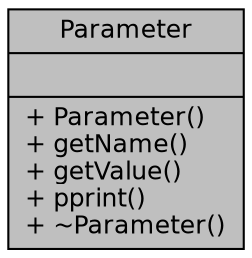 digraph "Parameter"
{
  bgcolor="transparent";
  edge [fontname="Helvetica",fontsize="12",labelfontname="Helvetica",labelfontsize="12"];
  node [fontname="Helvetica",fontsize="12",shape=record];
  Node1 [label="{Parameter\n||+ Parameter()\l+ getName()\l+ getValue()\l+ pprint()\l+ ~Parameter()\l}",height=0.2,width=0.4,color="black", fillcolor="grey75", style="filled", fontcolor="black"];
}
